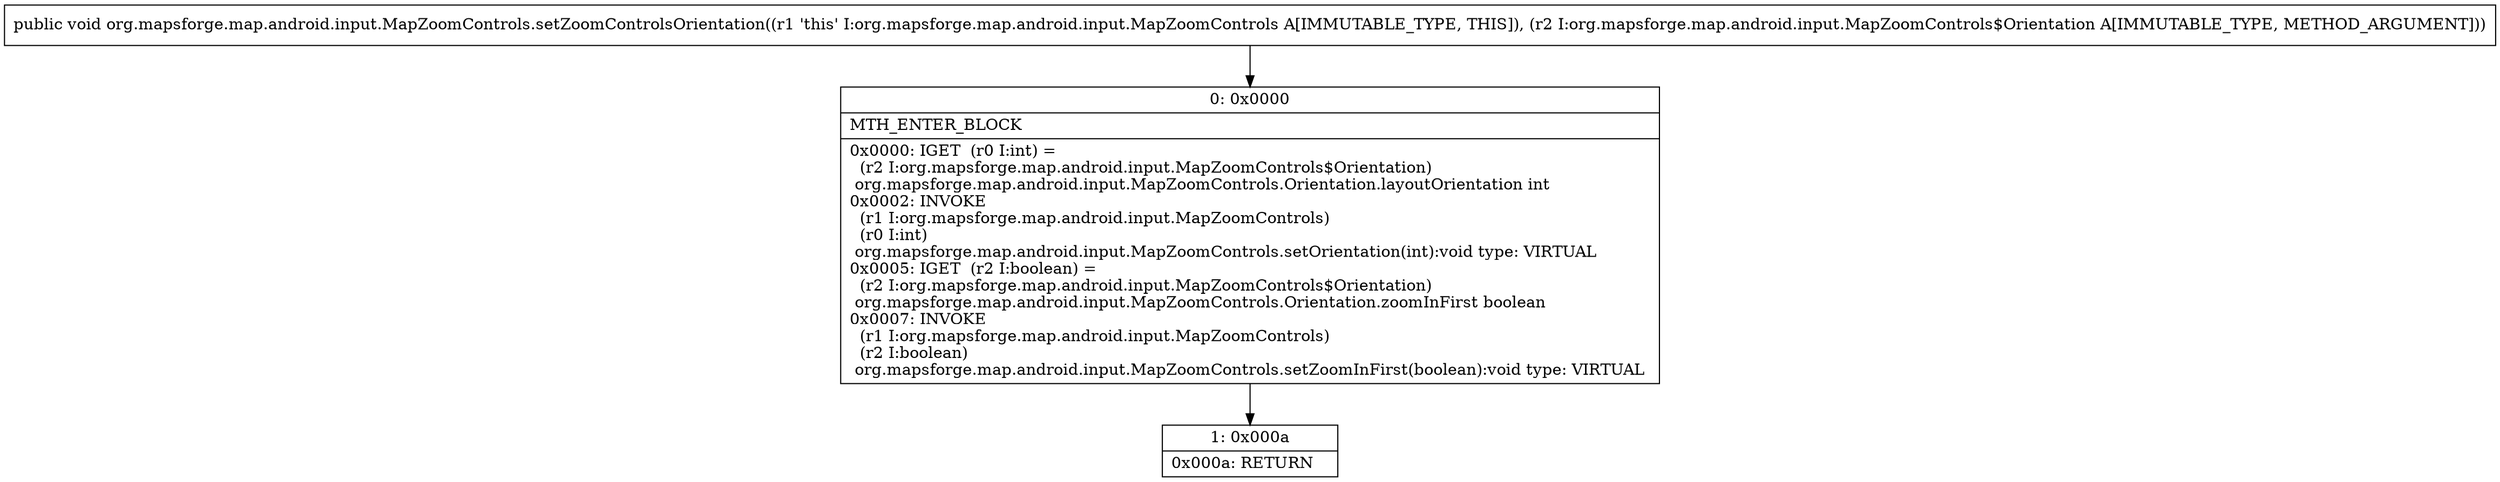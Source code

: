 digraph "CFG fororg.mapsforge.map.android.input.MapZoomControls.setZoomControlsOrientation(Lorg\/mapsforge\/map\/android\/input\/MapZoomControls$Orientation;)V" {
Node_0 [shape=record,label="{0\:\ 0x0000|MTH_ENTER_BLOCK\l|0x0000: IGET  (r0 I:int) = \l  (r2 I:org.mapsforge.map.android.input.MapZoomControls$Orientation)\l org.mapsforge.map.android.input.MapZoomControls.Orientation.layoutOrientation int \l0x0002: INVOKE  \l  (r1 I:org.mapsforge.map.android.input.MapZoomControls)\l  (r0 I:int)\l org.mapsforge.map.android.input.MapZoomControls.setOrientation(int):void type: VIRTUAL \l0x0005: IGET  (r2 I:boolean) = \l  (r2 I:org.mapsforge.map.android.input.MapZoomControls$Orientation)\l org.mapsforge.map.android.input.MapZoomControls.Orientation.zoomInFirst boolean \l0x0007: INVOKE  \l  (r1 I:org.mapsforge.map.android.input.MapZoomControls)\l  (r2 I:boolean)\l org.mapsforge.map.android.input.MapZoomControls.setZoomInFirst(boolean):void type: VIRTUAL \l}"];
Node_1 [shape=record,label="{1\:\ 0x000a|0x000a: RETURN   \l}"];
MethodNode[shape=record,label="{public void org.mapsforge.map.android.input.MapZoomControls.setZoomControlsOrientation((r1 'this' I:org.mapsforge.map.android.input.MapZoomControls A[IMMUTABLE_TYPE, THIS]), (r2 I:org.mapsforge.map.android.input.MapZoomControls$Orientation A[IMMUTABLE_TYPE, METHOD_ARGUMENT])) }"];
MethodNode -> Node_0;
Node_0 -> Node_1;
}

